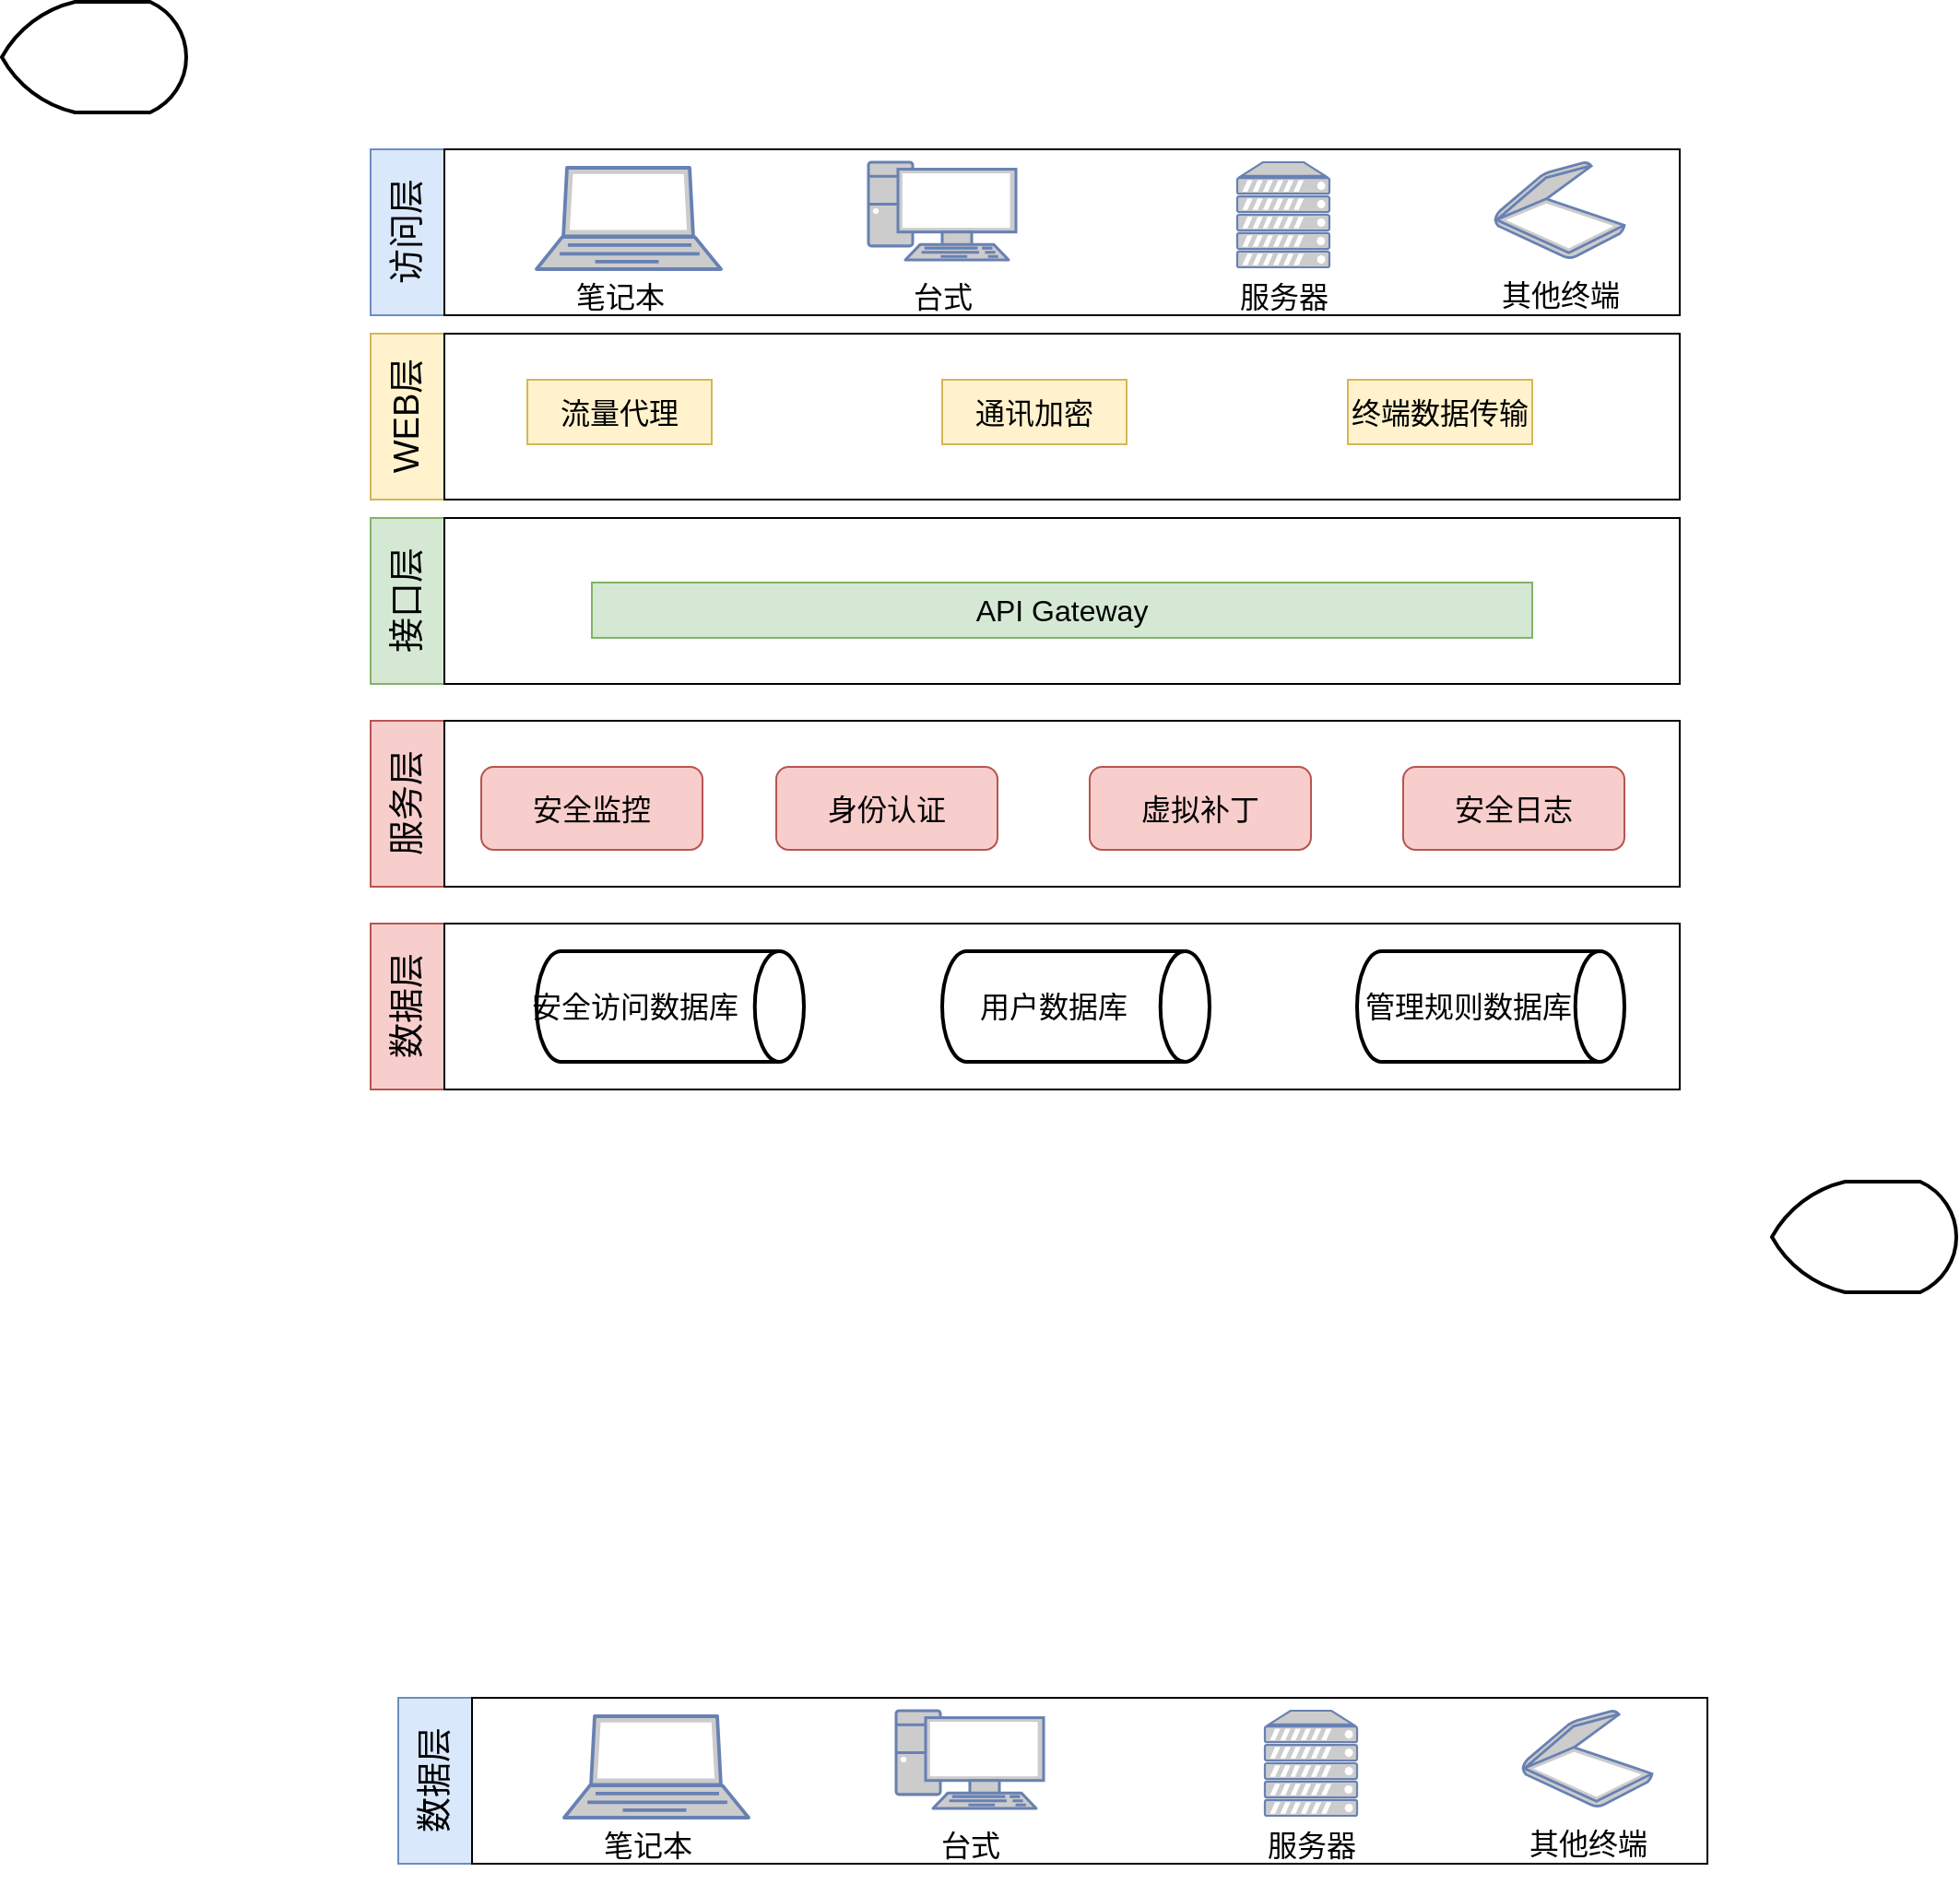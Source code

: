 <mxfile version="20.8.3" type="github">
  <diagram id="kgpKYQtTHZ0yAKxKKP6v" name="Page-1">
    <mxGraphModel dx="2282" dy="764" grid="1" gridSize="10" guides="1" tooltips="1" connect="1" arrows="1" fold="1" page="1" pageScale="1" pageWidth="850" pageHeight="1100" math="0" shadow="0">
      <root>
        <mxCell id="0" />
        <mxCell id="1" parent="0" />
        <mxCell id="mI0ysfV0genLXwuplDbN-1" value="" style="rounded=0;whiteSpace=wrap;html=1;fillColor=#dae8fc;strokeColor=#6c8ebf;" vertex="1" parent="1">
          <mxGeometry x="-290" y="120" width="40" height="90" as="geometry" />
        </mxCell>
        <mxCell id="mI0ysfV0genLXwuplDbN-2" value="" style="rounded=0;whiteSpace=wrap;html=1;" vertex="1" parent="1">
          <mxGeometry x="-250" y="120" width="670" height="90" as="geometry" />
        </mxCell>
        <mxCell id="mI0ysfV0genLXwuplDbN-3" value="&lt;font style=&quot;font-size: 19px;&quot;&gt;访问层&lt;/font&gt;" style="text;html=1;align=center;verticalAlign=middle;resizable=0;points=[];autosize=1;strokeColor=none;fillColor=none;rotation=-90;" vertex="1" parent="1">
          <mxGeometry x="-310" y="145" width="80" height="40" as="geometry" />
        </mxCell>
        <mxCell id="mI0ysfV0genLXwuplDbN-4" value="" style="fontColor=#0066CC;verticalAlign=top;verticalLabelPosition=bottom;labelPosition=center;align=center;html=1;outlineConnect=0;fillColor=#CCCCCC;strokeColor=#6881B3;gradientColor=none;gradientDirection=north;strokeWidth=2;shape=mxgraph.networks.laptop;fontSize=19;" vertex="1" parent="1">
          <mxGeometry x="-200" y="130" width="100" height="55" as="geometry" />
        </mxCell>
        <mxCell id="mI0ysfV0genLXwuplDbN-5" value="&lt;font style=&quot;font-size: 16px;&quot;&gt;笔记本&lt;/font&gt;" style="text;html=1;align=center;verticalAlign=middle;resizable=0;points=[];autosize=1;strokeColor=none;fillColor=none;fontSize=19;" vertex="1" parent="1">
          <mxGeometry x="-190" y="180" width="70" height="40" as="geometry" />
        </mxCell>
        <mxCell id="mI0ysfV0genLXwuplDbN-6" value="" style="fontColor=#0066CC;verticalAlign=top;verticalLabelPosition=bottom;labelPosition=center;align=center;html=1;outlineConnect=0;fillColor=#CCCCCC;strokeColor=#6881B3;gradientColor=none;gradientDirection=north;strokeWidth=2;shape=mxgraph.networks.pc;fontSize=16;" vertex="1" parent="1">
          <mxGeometry x="-20" y="127" width="80" height="53" as="geometry" />
        </mxCell>
        <mxCell id="mI0ysfV0genLXwuplDbN-7" value="&lt;font style=&quot;font-size: 16px;&quot;&gt;台式&lt;/font&gt;" style="text;html=1;align=center;verticalAlign=middle;resizable=0;points=[];autosize=1;strokeColor=none;fillColor=none;fontSize=19;" vertex="1" parent="1">
          <mxGeometry x="-10" y="180" width="60" height="40" as="geometry" />
        </mxCell>
        <mxCell id="mI0ysfV0genLXwuplDbN-8" value="" style="fontColor=#0066CC;verticalAlign=top;verticalLabelPosition=bottom;labelPosition=center;align=center;html=1;outlineConnect=0;fillColor=#CCCCCC;strokeColor=#6881B3;gradientColor=none;gradientDirection=north;strokeWidth=2;shape=mxgraph.networks.server;fontSize=16;" vertex="1" parent="1">
          <mxGeometry x="180" y="127" width="50" height="57" as="geometry" />
        </mxCell>
        <mxCell id="mI0ysfV0genLXwuplDbN-9" value="&lt;font style=&quot;font-size: 16px;&quot;&gt;服务器&lt;/font&gt;" style="text;html=1;align=center;verticalAlign=middle;resizable=0;points=[];autosize=1;strokeColor=none;fillColor=none;fontSize=19;" vertex="1" parent="1">
          <mxGeometry x="170" y="180" width="70" height="40" as="geometry" />
        </mxCell>
        <mxCell id="mI0ysfV0genLXwuplDbN-10" value="" style="fontColor=#0066CC;verticalAlign=top;verticalLabelPosition=bottom;labelPosition=center;align=center;html=1;outlineConnect=0;fillColor=#CCCCCC;strokeColor=#6881B3;gradientColor=none;gradientDirection=north;strokeWidth=2;shape=mxgraph.networks.scanner;fontSize=16;" vertex="1" parent="1">
          <mxGeometry x="320" y="127" width="70" height="52" as="geometry" />
        </mxCell>
        <mxCell id="mI0ysfV0genLXwuplDbN-11" value="&lt;font style=&quot;font-size: 16px;&quot;&gt;其他终端&lt;/font&gt;" style="text;html=1;align=center;verticalAlign=middle;resizable=0;points=[];autosize=1;strokeColor=none;fillColor=none;fontSize=19;" vertex="1" parent="1">
          <mxGeometry x="310" y="179" width="90" height="40" as="geometry" />
        </mxCell>
        <mxCell id="mI0ysfV0genLXwuplDbN-12" value="" style="rounded=0;whiteSpace=wrap;html=1;fillColor=#fff2cc;strokeColor=#d6b656;" vertex="1" parent="1">
          <mxGeometry x="-290" y="220" width="40" height="90" as="geometry" />
        </mxCell>
        <mxCell id="mI0ysfV0genLXwuplDbN-13" value="" style="rounded=0;whiteSpace=wrap;html=1;" vertex="1" parent="1">
          <mxGeometry x="-250" y="220" width="670" height="90" as="geometry" />
        </mxCell>
        <mxCell id="mI0ysfV0genLXwuplDbN-14" value="&lt;font style=&quot;font-size: 19px;&quot;&gt;WEB层&lt;/font&gt;" style="text;html=1;align=center;verticalAlign=middle;resizable=0;points=[];autosize=1;strokeColor=none;fillColor=none;rotation=-90;" vertex="1" parent="1">
          <mxGeometry x="-315" y="245" width="90" height="40" as="geometry" />
        </mxCell>
        <mxCell id="mI0ysfV0genLXwuplDbN-23" value="" style="rounded=0;whiteSpace=wrap;html=1;fillColor=#d5e8d4;strokeColor=#82b366;" vertex="1" parent="1">
          <mxGeometry x="-290" y="320" width="40" height="90" as="geometry" />
        </mxCell>
        <mxCell id="mI0ysfV0genLXwuplDbN-24" value="" style="rounded=0;whiteSpace=wrap;html=1;" vertex="1" parent="1">
          <mxGeometry x="-250" y="320" width="670" height="90" as="geometry" />
        </mxCell>
        <mxCell id="mI0ysfV0genLXwuplDbN-25" value="&lt;font style=&quot;font-size: 19px;&quot;&gt;接口层&lt;/font&gt;" style="text;html=1;align=center;verticalAlign=middle;resizable=0;points=[];autosize=1;strokeColor=none;fillColor=none;rotation=-90;" vertex="1" parent="1">
          <mxGeometry x="-310" y="345" width="80" height="40" as="geometry" />
        </mxCell>
        <mxCell id="mI0ysfV0genLXwuplDbN-34" value="" style="rounded=0;whiteSpace=wrap;html=1;fillColor=#f8cecc;strokeColor=#b85450;" vertex="1" parent="1">
          <mxGeometry x="-290" y="430" width="40" height="90" as="geometry" />
        </mxCell>
        <mxCell id="mI0ysfV0genLXwuplDbN-35" value="" style="rounded=0;whiteSpace=wrap;html=1;" vertex="1" parent="1">
          <mxGeometry x="-250" y="430" width="670" height="90" as="geometry" />
        </mxCell>
        <mxCell id="mI0ysfV0genLXwuplDbN-36" value="&lt;font style=&quot;font-size: 19px;&quot;&gt;服务层&lt;/font&gt;" style="text;html=1;align=center;verticalAlign=middle;resizable=0;points=[];autosize=1;strokeColor=none;fillColor=none;rotation=-90;" vertex="1" parent="1">
          <mxGeometry x="-310" y="455" width="80" height="40" as="geometry" />
        </mxCell>
        <mxCell id="mI0ysfV0genLXwuplDbN-45" value="" style="rounded=0;whiteSpace=wrap;html=1;fillColor=#dae8fc;strokeColor=#6c8ebf;" vertex="1" parent="1">
          <mxGeometry x="-275" y="960" width="40" height="90" as="geometry" />
        </mxCell>
        <mxCell id="mI0ysfV0genLXwuplDbN-46" value="" style="rounded=0;whiteSpace=wrap;html=1;" vertex="1" parent="1">
          <mxGeometry x="-235" y="960" width="670" height="90" as="geometry" />
        </mxCell>
        <mxCell id="mI0ysfV0genLXwuplDbN-47" value="&lt;span style=&quot;font-size: 19px;&quot;&gt;数据层&lt;/span&gt;" style="text;html=1;align=center;verticalAlign=middle;resizable=0;points=[];autosize=1;strokeColor=none;fillColor=none;rotation=-90;" vertex="1" parent="1">
          <mxGeometry x="-295" y="985" width="80" height="40" as="geometry" />
        </mxCell>
        <mxCell id="mI0ysfV0genLXwuplDbN-48" value="" style="fontColor=#0066CC;verticalAlign=top;verticalLabelPosition=bottom;labelPosition=center;align=center;html=1;outlineConnect=0;fillColor=#CCCCCC;strokeColor=#6881B3;gradientColor=none;gradientDirection=north;strokeWidth=2;shape=mxgraph.networks.laptop;fontSize=19;" vertex="1" parent="1">
          <mxGeometry x="-185" y="970" width="100" height="55" as="geometry" />
        </mxCell>
        <mxCell id="mI0ysfV0genLXwuplDbN-49" value="&lt;font style=&quot;font-size: 16px;&quot;&gt;笔记本&lt;/font&gt;" style="text;html=1;align=center;verticalAlign=middle;resizable=0;points=[];autosize=1;strokeColor=none;fillColor=none;fontSize=19;" vertex="1" parent="1">
          <mxGeometry x="-175" y="1020" width="70" height="40" as="geometry" />
        </mxCell>
        <mxCell id="mI0ysfV0genLXwuplDbN-50" value="" style="fontColor=#0066CC;verticalAlign=top;verticalLabelPosition=bottom;labelPosition=center;align=center;html=1;outlineConnect=0;fillColor=#CCCCCC;strokeColor=#6881B3;gradientColor=none;gradientDirection=north;strokeWidth=2;shape=mxgraph.networks.pc;fontSize=16;" vertex="1" parent="1">
          <mxGeometry x="-5" y="967" width="80" height="53" as="geometry" />
        </mxCell>
        <mxCell id="mI0ysfV0genLXwuplDbN-51" value="&lt;font style=&quot;font-size: 16px;&quot;&gt;台式&lt;/font&gt;" style="text;html=1;align=center;verticalAlign=middle;resizable=0;points=[];autosize=1;strokeColor=none;fillColor=none;fontSize=19;" vertex="1" parent="1">
          <mxGeometry x="5" y="1020" width="60" height="40" as="geometry" />
        </mxCell>
        <mxCell id="mI0ysfV0genLXwuplDbN-52" value="" style="fontColor=#0066CC;verticalAlign=top;verticalLabelPosition=bottom;labelPosition=center;align=center;html=1;outlineConnect=0;fillColor=#CCCCCC;strokeColor=#6881B3;gradientColor=none;gradientDirection=north;strokeWidth=2;shape=mxgraph.networks.server;fontSize=16;" vertex="1" parent="1">
          <mxGeometry x="195" y="967" width="50" height="57" as="geometry" />
        </mxCell>
        <mxCell id="mI0ysfV0genLXwuplDbN-53" value="&lt;font style=&quot;font-size: 16px;&quot;&gt;服务器&lt;/font&gt;" style="text;html=1;align=center;verticalAlign=middle;resizable=0;points=[];autosize=1;strokeColor=none;fillColor=none;fontSize=19;" vertex="1" parent="1">
          <mxGeometry x="185" y="1020" width="70" height="40" as="geometry" />
        </mxCell>
        <mxCell id="mI0ysfV0genLXwuplDbN-54" value="" style="fontColor=#0066CC;verticalAlign=top;verticalLabelPosition=bottom;labelPosition=center;align=center;html=1;outlineConnect=0;fillColor=#CCCCCC;strokeColor=#6881B3;gradientColor=none;gradientDirection=north;strokeWidth=2;shape=mxgraph.networks.scanner;fontSize=16;" vertex="1" parent="1">
          <mxGeometry x="335" y="967" width="70" height="52" as="geometry" />
        </mxCell>
        <mxCell id="mI0ysfV0genLXwuplDbN-55" value="&lt;font style=&quot;font-size: 16px;&quot;&gt;其他终端&lt;/font&gt;" style="text;html=1;align=center;verticalAlign=middle;resizable=0;points=[];autosize=1;strokeColor=none;fillColor=none;fontSize=19;" vertex="1" parent="1">
          <mxGeometry x="325" y="1019" width="90" height="40" as="geometry" />
        </mxCell>
        <mxCell id="mI0ysfV0genLXwuplDbN-56" value="流量代理" style="rounded=0;whiteSpace=wrap;html=1;fontSize=16;fillColor=#fff2cc;strokeColor=#d6b656;" vertex="1" parent="1">
          <mxGeometry x="-205" y="245" width="100" height="35" as="geometry" />
        </mxCell>
        <mxCell id="mI0ysfV0genLXwuplDbN-57" value="通讯加密" style="rounded=0;whiteSpace=wrap;html=1;fontSize=16;fillColor=#fff2cc;strokeColor=#d6b656;" vertex="1" parent="1">
          <mxGeometry x="20" y="245" width="100" height="35" as="geometry" />
        </mxCell>
        <mxCell id="mI0ysfV0genLXwuplDbN-58" value="终端数据传输" style="rounded=0;whiteSpace=wrap;html=1;fontSize=16;fillColor=#fff2cc;strokeColor=#d6b656;" vertex="1" parent="1">
          <mxGeometry x="240" y="245" width="100" height="35" as="geometry" />
        </mxCell>
        <mxCell id="mI0ysfV0genLXwuplDbN-59" value="API Gateway" style="rounded=0;whiteSpace=wrap;html=1;fontSize=16;fillColor=#d5e8d4;strokeColor=#82b366;" vertex="1" parent="1">
          <mxGeometry x="-170" y="355" width="510" height="30" as="geometry" />
        </mxCell>
        <mxCell id="mI0ysfV0genLXwuplDbN-60" value="安全监控" style="rounded=1;whiteSpace=wrap;html=1;fontSize=16;fillColor=#f8cecc;strokeColor=#b85450;" vertex="1" parent="1">
          <mxGeometry x="-230" y="455" width="120" height="45" as="geometry" />
        </mxCell>
        <mxCell id="mI0ysfV0genLXwuplDbN-61" value="身份认证" style="rounded=1;whiteSpace=wrap;html=1;fontSize=16;fillColor=#f8cecc;strokeColor=#b85450;" vertex="1" parent="1">
          <mxGeometry x="-70" y="455" width="120" height="45" as="geometry" />
        </mxCell>
        <mxCell id="mI0ysfV0genLXwuplDbN-62" value="虚拟补丁" style="rounded=1;whiteSpace=wrap;html=1;fontSize=16;fillColor=#f8cecc;strokeColor=#b85450;" vertex="1" parent="1">
          <mxGeometry x="100" y="455" width="120" height="45" as="geometry" />
        </mxCell>
        <mxCell id="mI0ysfV0genLXwuplDbN-63" value="安全日志" style="rounded=1;whiteSpace=wrap;html=1;fontSize=16;fillColor=#f8cecc;strokeColor=#b85450;" vertex="1" parent="1">
          <mxGeometry x="270" y="455" width="120" height="45" as="geometry" />
        </mxCell>
        <mxCell id="mI0ysfV0genLXwuplDbN-65" value="" style="rounded=0;whiteSpace=wrap;html=1;fillColor=#f8cecc;strokeColor=#b85450;" vertex="1" parent="1">
          <mxGeometry x="-290" y="540" width="40" height="90" as="geometry" />
        </mxCell>
        <mxCell id="mI0ysfV0genLXwuplDbN-66" value="" style="rounded=0;whiteSpace=wrap;html=1;" vertex="1" parent="1">
          <mxGeometry x="-250" y="540" width="670" height="90" as="geometry" />
        </mxCell>
        <mxCell id="mI0ysfV0genLXwuplDbN-67" value="&lt;font style=&quot;font-size: 19px;&quot;&gt;数据层&lt;/font&gt;" style="text;html=1;align=center;verticalAlign=middle;resizable=0;points=[];autosize=1;strokeColor=none;fillColor=none;rotation=-90;" vertex="1" parent="1">
          <mxGeometry x="-310" y="565" width="80" height="40" as="geometry" />
        </mxCell>
        <mxCell id="mI0ysfV0genLXwuplDbN-73" value="" style="strokeWidth=2;html=1;shape=mxgraph.flowchart.direct_data;whiteSpace=wrap;fontSize=16;" vertex="1" parent="1">
          <mxGeometry x="-200" y="555" width="145" height="60" as="geometry" />
        </mxCell>
        <mxCell id="mI0ysfV0genLXwuplDbN-74" value="&lt;span style=&quot;&quot;&gt;安全访问数据库&lt;/span&gt;" style="text;html=1;align=center;verticalAlign=middle;resizable=0;points=[];autosize=1;strokeColor=none;fillColor=none;fontSize=16;" vertex="1" parent="1">
          <mxGeometry x="-217.5" y="570" width="140" height="30" as="geometry" />
        </mxCell>
        <mxCell id="mI0ysfV0genLXwuplDbN-75" value="" style="strokeWidth=2;html=1;shape=mxgraph.flowchart.direct_data;whiteSpace=wrap;fontSize=16;" vertex="1" parent="1">
          <mxGeometry x="245" y="555" width="145" height="60" as="geometry" />
        </mxCell>
        <mxCell id="mI0ysfV0genLXwuplDbN-76" value="管理规则数据库" style="text;html=1;align=center;verticalAlign=middle;resizable=0;points=[];autosize=1;strokeColor=none;fillColor=none;fontSize=16;" vertex="1" parent="1">
          <mxGeometry x="235" y="570" width="140" height="30" as="geometry" />
        </mxCell>
        <mxCell id="mI0ysfV0genLXwuplDbN-78" value="" style="strokeWidth=2;html=1;shape=mxgraph.flowchart.direct_data;whiteSpace=wrap;fontSize=16;" vertex="1" parent="1">
          <mxGeometry x="20" y="555" width="145" height="60" as="geometry" />
        </mxCell>
        <mxCell id="mI0ysfV0genLXwuplDbN-79" value="&lt;span style=&quot;&quot;&gt;用户数据库&lt;/span&gt;" style="text;html=1;align=center;verticalAlign=middle;resizable=0;points=[];autosize=1;strokeColor=none;fillColor=none;fontSize=16;" vertex="1" parent="1">
          <mxGeometry x="30" y="570" width="100" height="30" as="geometry" />
        </mxCell>
        <mxCell id="mI0ysfV0genLXwuplDbN-80" value="" style="strokeWidth=2;html=1;shape=mxgraph.flowchart.display;whiteSpace=wrap;fontSize=16;" vertex="1" parent="1">
          <mxGeometry x="-490" y="40" width="100" height="60" as="geometry" />
        </mxCell>
        <mxCell id="mI0ysfV0genLXwuplDbN-81" value="" style="strokeWidth=2;html=1;shape=mxgraph.flowchart.display;whiteSpace=wrap;fontSize=16;" vertex="1" parent="1">
          <mxGeometry x="470" y="680" width="100" height="60" as="geometry" />
        </mxCell>
      </root>
    </mxGraphModel>
  </diagram>
</mxfile>
